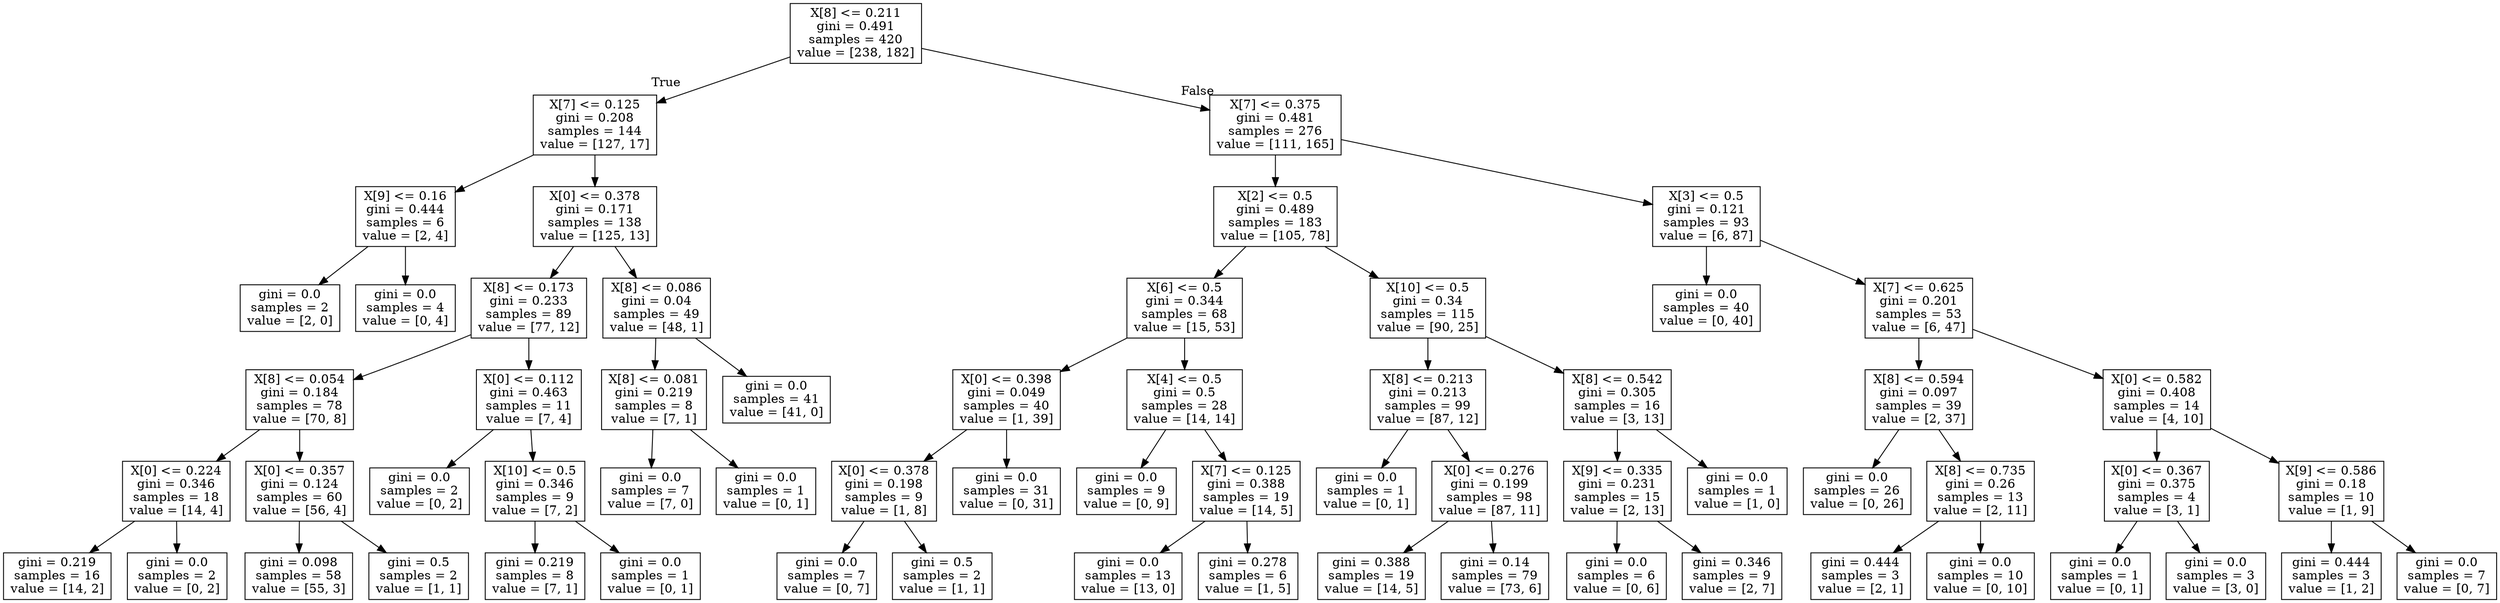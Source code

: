 digraph Tree {
node [shape=box] ;
0 [label="X[8] <= 0.211\ngini = 0.491\nsamples = 420\nvalue = [238, 182]"] ;
1 [label="X[7] <= 0.125\ngini = 0.208\nsamples = 144\nvalue = [127, 17]"] ;
0 -> 1 [labeldistance=2.5, labelangle=45, headlabel="True"] ;
2 [label="X[9] <= 0.16\ngini = 0.444\nsamples = 6\nvalue = [2, 4]"] ;
1 -> 2 ;
3 [label="gini = 0.0\nsamples = 2\nvalue = [2, 0]"] ;
2 -> 3 ;
4 [label="gini = 0.0\nsamples = 4\nvalue = [0, 4]"] ;
2 -> 4 ;
5 [label="X[0] <= 0.378\ngini = 0.171\nsamples = 138\nvalue = [125, 13]"] ;
1 -> 5 ;
6 [label="X[8] <= 0.173\ngini = 0.233\nsamples = 89\nvalue = [77, 12]"] ;
5 -> 6 ;
7 [label="X[8] <= 0.054\ngini = 0.184\nsamples = 78\nvalue = [70, 8]"] ;
6 -> 7 ;
8 [label="X[0] <= 0.224\ngini = 0.346\nsamples = 18\nvalue = [14, 4]"] ;
7 -> 8 ;
9 [label="gini = 0.219\nsamples = 16\nvalue = [14, 2]"] ;
8 -> 9 ;
10 [label="gini = 0.0\nsamples = 2\nvalue = [0, 2]"] ;
8 -> 10 ;
11 [label="X[0] <= 0.357\ngini = 0.124\nsamples = 60\nvalue = [56, 4]"] ;
7 -> 11 ;
12 [label="gini = 0.098\nsamples = 58\nvalue = [55, 3]"] ;
11 -> 12 ;
13 [label="gini = 0.5\nsamples = 2\nvalue = [1, 1]"] ;
11 -> 13 ;
14 [label="X[0] <= 0.112\ngini = 0.463\nsamples = 11\nvalue = [7, 4]"] ;
6 -> 14 ;
15 [label="gini = 0.0\nsamples = 2\nvalue = [0, 2]"] ;
14 -> 15 ;
16 [label="X[10] <= 0.5\ngini = 0.346\nsamples = 9\nvalue = [7, 2]"] ;
14 -> 16 ;
17 [label="gini = 0.219\nsamples = 8\nvalue = [7, 1]"] ;
16 -> 17 ;
18 [label="gini = 0.0\nsamples = 1\nvalue = [0, 1]"] ;
16 -> 18 ;
19 [label="X[8] <= 0.086\ngini = 0.04\nsamples = 49\nvalue = [48, 1]"] ;
5 -> 19 ;
20 [label="X[8] <= 0.081\ngini = 0.219\nsamples = 8\nvalue = [7, 1]"] ;
19 -> 20 ;
21 [label="gini = 0.0\nsamples = 7\nvalue = [7, 0]"] ;
20 -> 21 ;
22 [label="gini = 0.0\nsamples = 1\nvalue = [0, 1]"] ;
20 -> 22 ;
23 [label="gini = 0.0\nsamples = 41\nvalue = [41, 0]"] ;
19 -> 23 ;
24 [label="X[7] <= 0.375\ngini = 0.481\nsamples = 276\nvalue = [111, 165]"] ;
0 -> 24 [labeldistance=2.5, labelangle=-45, headlabel="False"] ;
25 [label="X[2] <= 0.5\ngini = 0.489\nsamples = 183\nvalue = [105, 78]"] ;
24 -> 25 ;
26 [label="X[6] <= 0.5\ngini = 0.344\nsamples = 68\nvalue = [15, 53]"] ;
25 -> 26 ;
27 [label="X[0] <= 0.398\ngini = 0.049\nsamples = 40\nvalue = [1, 39]"] ;
26 -> 27 ;
28 [label="X[0] <= 0.378\ngini = 0.198\nsamples = 9\nvalue = [1, 8]"] ;
27 -> 28 ;
29 [label="gini = 0.0\nsamples = 7\nvalue = [0, 7]"] ;
28 -> 29 ;
30 [label="gini = 0.5\nsamples = 2\nvalue = [1, 1]"] ;
28 -> 30 ;
31 [label="gini = 0.0\nsamples = 31\nvalue = [0, 31]"] ;
27 -> 31 ;
32 [label="X[4] <= 0.5\ngini = 0.5\nsamples = 28\nvalue = [14, 14]"] ;
26 -> 32 ;
33 [label="gini = 0.0\nsamples = 9\nvalue = [0, 9]"] ;
32 -> 33 ;
34 [label="X[7] <= 0.125\ngini = 0.388\nsamples = 19\nvalue = [14, 5]"] ;
32 -> 34 ;
35 [label="gini = 0.0\nsamples = 13\nvalue = [13, 0]"] ;
34 -> 35 ;
36 [label="gini = 0.278\nsamples = 6\nvalue = [1, 5]"] ;
34 -> 36 ;
37 [label="X[10] <= 0.5\ngini = 0.34\nsamples = 115\nvalue = [90, 25]"] ;
25 -> 37 ;
38 [label="X[8] <= 0.213\ngini = 0.213\nsamples = 99\nvalue = [87, 12]"] ;
37 -> 38 ;
39 [label="gini = 0.0\nsamples = 1\nvalue = [0, 1]"] ;
38 -> 39 ;
40 [label="X[0] <= 0.276\ngini = 0.199\nsamples = 98\nvalue = [87, 11]"] ;
38 -> 40 ;
41 [label="gini = 0.388\nsamples = 19\nvalue = [14, 5]"] ;
40 -> 41 ;
42 [label="gini = 0.14\nsamples = 79\nvalue = [73, 6]"] ;
40 -> 42 ;
43 [label="X[8] <= 0.542\ngini = 0.305\nsamples = 16\nvalue = [3, 13]"] ;
37 -> 43 ;
44 [label="X[9] <= 0.335\ngini = 0.231\nsamples = 15\nvalue = [2, 13]"] ;
43 -> 44 ;
45 [label="gini = 0.0\nsamples = 6\nvalue = [0, 6]"] ;
44 -> 45 ;
46 [label="gini = 0.346\nsamples = 9\nvalue = [2, 7]"] ;
44 -> 46 ;
47 [label="gini = 0.0\nsamples = 1\nvalue = [1, 0]"] ;
43 -> 47 ;
48 [label="X[3] <= 0.5\ngini = 0.121\nsamples = 93\nvalue = [6, 87]"] ;
24 -> 48 ;
49 [label="gini = 0.0\nsamples = 40\nvalue = [0, 40]"] ;
48 -> 49 ;
50 [label="X[7] <= 0.625\ngini = 0.201\nsamples = 53\nvalue = [6, 47]"] ;
48 -> 50 ;
51 [label="X[8] <= 0.594\ngini = 0.097\nsamples = 39\nvalue = [2, 37]"] ;
50 -> 51 ;
52 [label="gini = 0.0\nsamples = 26\nvalue = [0, 26]"] ;
51 -> 52 ;
53 [label="X[8] <= 0.735\ngini = 0.26\nsamples = 13\nvalue = [2, 11]"] ;
51 -> 53 ;
54 [label="gini = 0.444\nsamples = 3\nvalue = [2, 1]"] ;
53 -> 54 ;
55 [label="gini = 0.0\nsamples = 10\nvalue = [0, 10]"] ;
53 -> 55 ;
56 [label="X[0] <= 0.582\ngini = 0.408\nsamples = 14\nvalue = [4, 10]"] ;
50 -> 56 ;
57 [label="X[0] <= 0.367\ngini = 0.375\nsamples = 4\nvalue = [3, 1]"] ;
56 -> 57 ;
58 [label="gini = 0.0\nsamples = 1\nvalue = [0, 1]"] ;
57 -> 58 ;
59 [label="gini = 0.0\nsamples = 3\nvalue = [3, 0]"] ;
57 -> 59 ;
60 [label="X[9] <= 0.586\ngini = 0.18\nsamples = 10\nvalue = [1, 9]"] ;
56 -> 60 ;
61 [label="gini = 0.444\nsamples = 3\nvalue = [1, 2]"] ;
60 -> 61 ;
62 [label="gini = 0.0\nsamples = 7\nvalue = [0, 7]"] ;
60 -> 62 ;
}